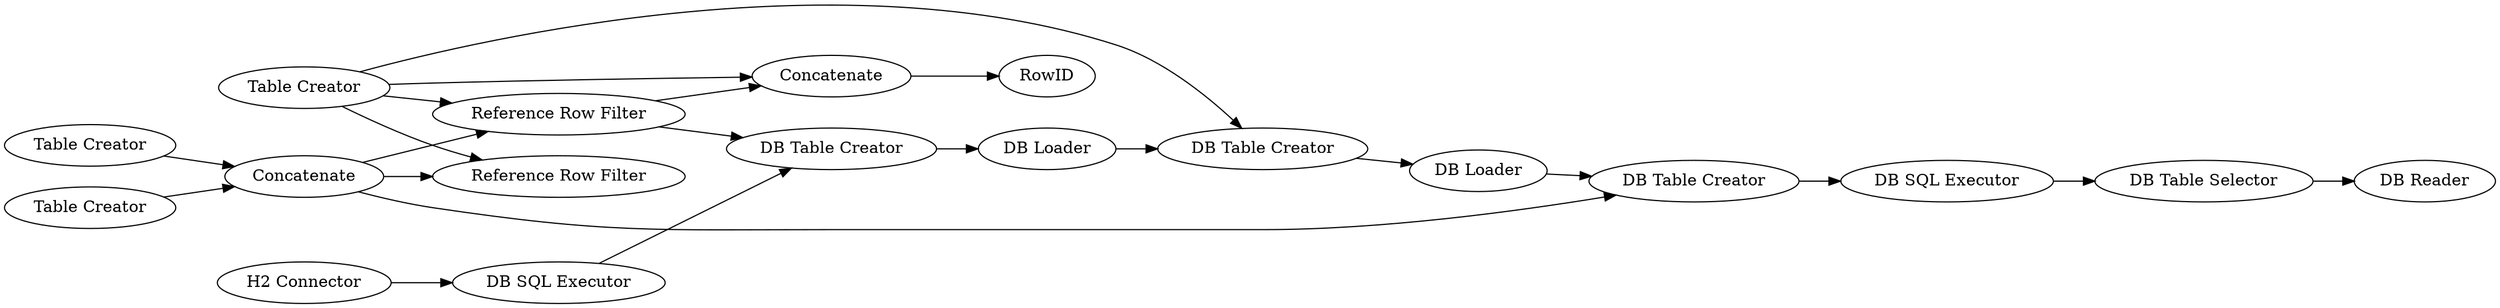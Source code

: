 digraph {
	13 -> 15
	19 -> 1899
	18 -> 1898
	1899 -> 22
	5 -> 12
	22 -> 27
	27 -> 28
	12 -> 13
	21 -> 1897
	1 -> 11
	11 -> 12
	10 -> 11
	5 -> 14
	1898 -> 19
	16 -> 21
	5 -> 13
	1897 -> 18
	5 -> 1898
	11 -> 1899
	12 -> 1897
	11 -> 14
	5 [label="Table Creator"]
	16 [label="H2 Connector"]
	27 [label="DB Table Selector"]
	1897 [label="DB Table Creator"]
	13 [label=Concatenate]
	1 [label="Table Creator"]
	22 [label="DB SQL Executor"]
	28 [label="DB Reader"]
	11 [label=Concatenate]
	21 [label="DB SQL Executor"]
	18 [label="DB Loader"]
	10 [label="Table Creator"]
	1899 [label="DB Table Creator"]
	15 [label=RowID]
	14 [label="Reference Row Filter"]
	1898 [label="DB Table Creator"]
	12 [label="Reference Row Filter"]
	19 [label="DB Loader"]
	rankdir=LR
}
